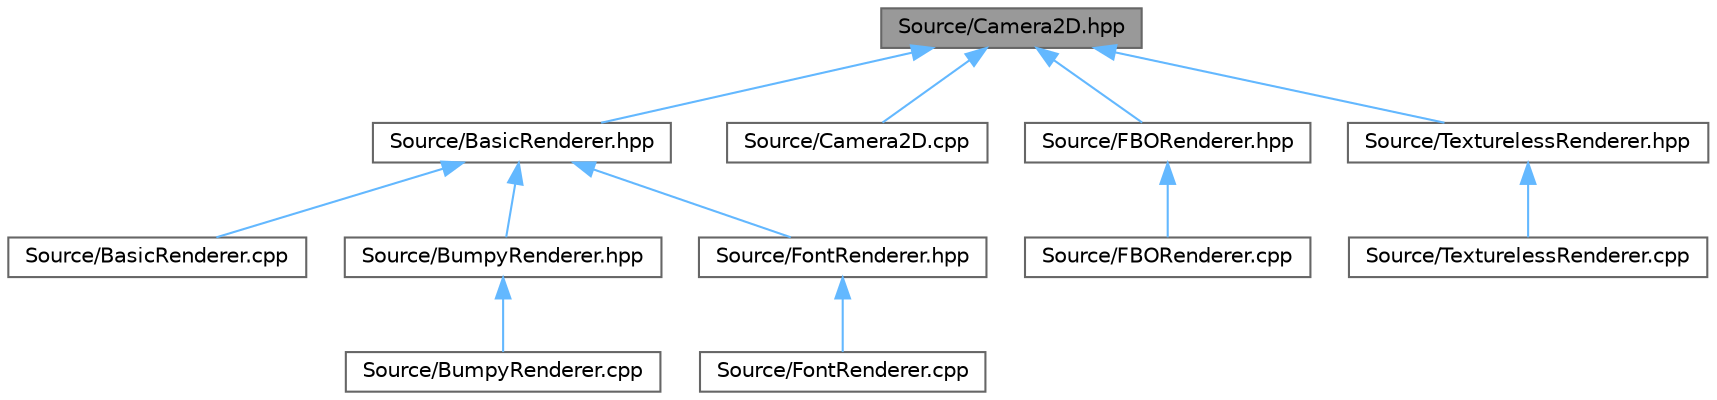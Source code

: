 digraph "Source/Camera2D.hpp"
{
 // INTERACTIVE_SVG=YES
 // LATEX_PDF_SIZE
  bgcolor="transparent";
  edge [fontname=Helvetica,fontsize=10,labelfontname=Helvetica,labelfontsize=10];
  node [fontname=Helvetica,fontsize=10,shape=box,height=0.2,width=0.4];
  Node1 [label="Source/Camera2D.hpp",height=0.2,width=0.4,color="gray40", fillcolor="grey60", style="filled", fontcolor="black",tooltip=" "];
  Node1 -> Node2 [dir="back",color="steelblue1",style="solid"];
  Node2 [label="Source/BasicRenderer.hpp",height=0.2,width=0.4,color="grey40", fillcolor="white", style="filled",URL="$_basic_renderer_8hpp.html",tooltip=" "];
  Node2 -> Node3 [dir="back",color="steelblue1",style="solid"];
  Node3 [label="Source/BasicRenderer.cpp",height=0.2,width=0.4,color="grey40", fillcolor="white", style="filled",URL="$_basic_renderer_8cpp.html",tooltip=" "];
  Node2 -> Node4 [dir="back",color="steelblue1",style="solid"];
  Node4 [label="Source/BumpyRenderer.hpp",height=0.2,width=0.4,color="grey40", fillcolor="white", style="filled",URL="$_bumpy_renderer_8hpp.html",tooltip=" "];
  Node4 -> Node5 [dir="back",color="steelblue1",style="solid"];
  Node5 [label="Source/BumpyRenderer.cpp",height=0.2,width=0.4,color="grey40", fillcolor="white", style="filled",URL="$_bumpy_renderer_8cpp.html",tooltip=" "];
  Node2 -> Node6 [dir="back",color="steelblue1",style="solid"];
  Node6 [label="Source/FontRenderer.hpp",height=0.2,width=0.4,color="grey40", fillcolor="white", style="filled",URL="$_font_renderer_8hpp.html",tooltip=" "];
  Node6 -> Node7 [dir="back",color="steelblue1",style="solid"];
  Node7 [label="Source/FontRenderer.cpp",height=0.2,width=0.4,color="grey40", fillcolor="white", style="filled",URL="$_font_renderer_8cpp.html",tooltip=" "];
  Node1 -> Node8 [dir="back",color="steelblue1",style="solid"];
  Node8 [label="Source/Camera2D.cpp",height=0.2,width=0.4,color="grey40", fillcolor="white", style="filled",URL="$_camera2_d_8cpp.html",tooltip=" "];
  Node1 -> Node9 [dir="back",color="steelblue1",style="solid"];
  Node9 [label="Source/FBORenderer.hpp",height=0.2,width=0.4,color="grey40", fillcolor="white", style="filled",URL="$_f_b_o_renderer_8hpp.html",tooltip=" "];
  Node9 -> Node10 [dir="back",color="steelblue1",style="solid"];
  Node10 [label="Source/FBORenderer.cpp",height=0.2,width=0.4,color="grey40", fillcolor="white", style="filled",URL="$_f_b_o_renderer_8cpp.html",tooltip=" "];
  Node1 -> Node11 [dir="back",color="steelblue1",style="solid"];
  Node11 [label="Source/TexturelessRenderer.hpp",height=0.2,width=0.4,color="grey40", fillcolor="white", style="filled",URL="$_textureless_renderer_8hpp.html",tooltip=" "];
  Node11 -> Node12 [dir="back",color="steelblue1",style="solid"];
  Node12 [label="Source/TexturelessRenderer.cpp",height=0.2,width=0.4,color="grey40", fillcolor="white", style="filled",URL="$_textureless_renderer_8cpp.html",tooltip=" "];
}
